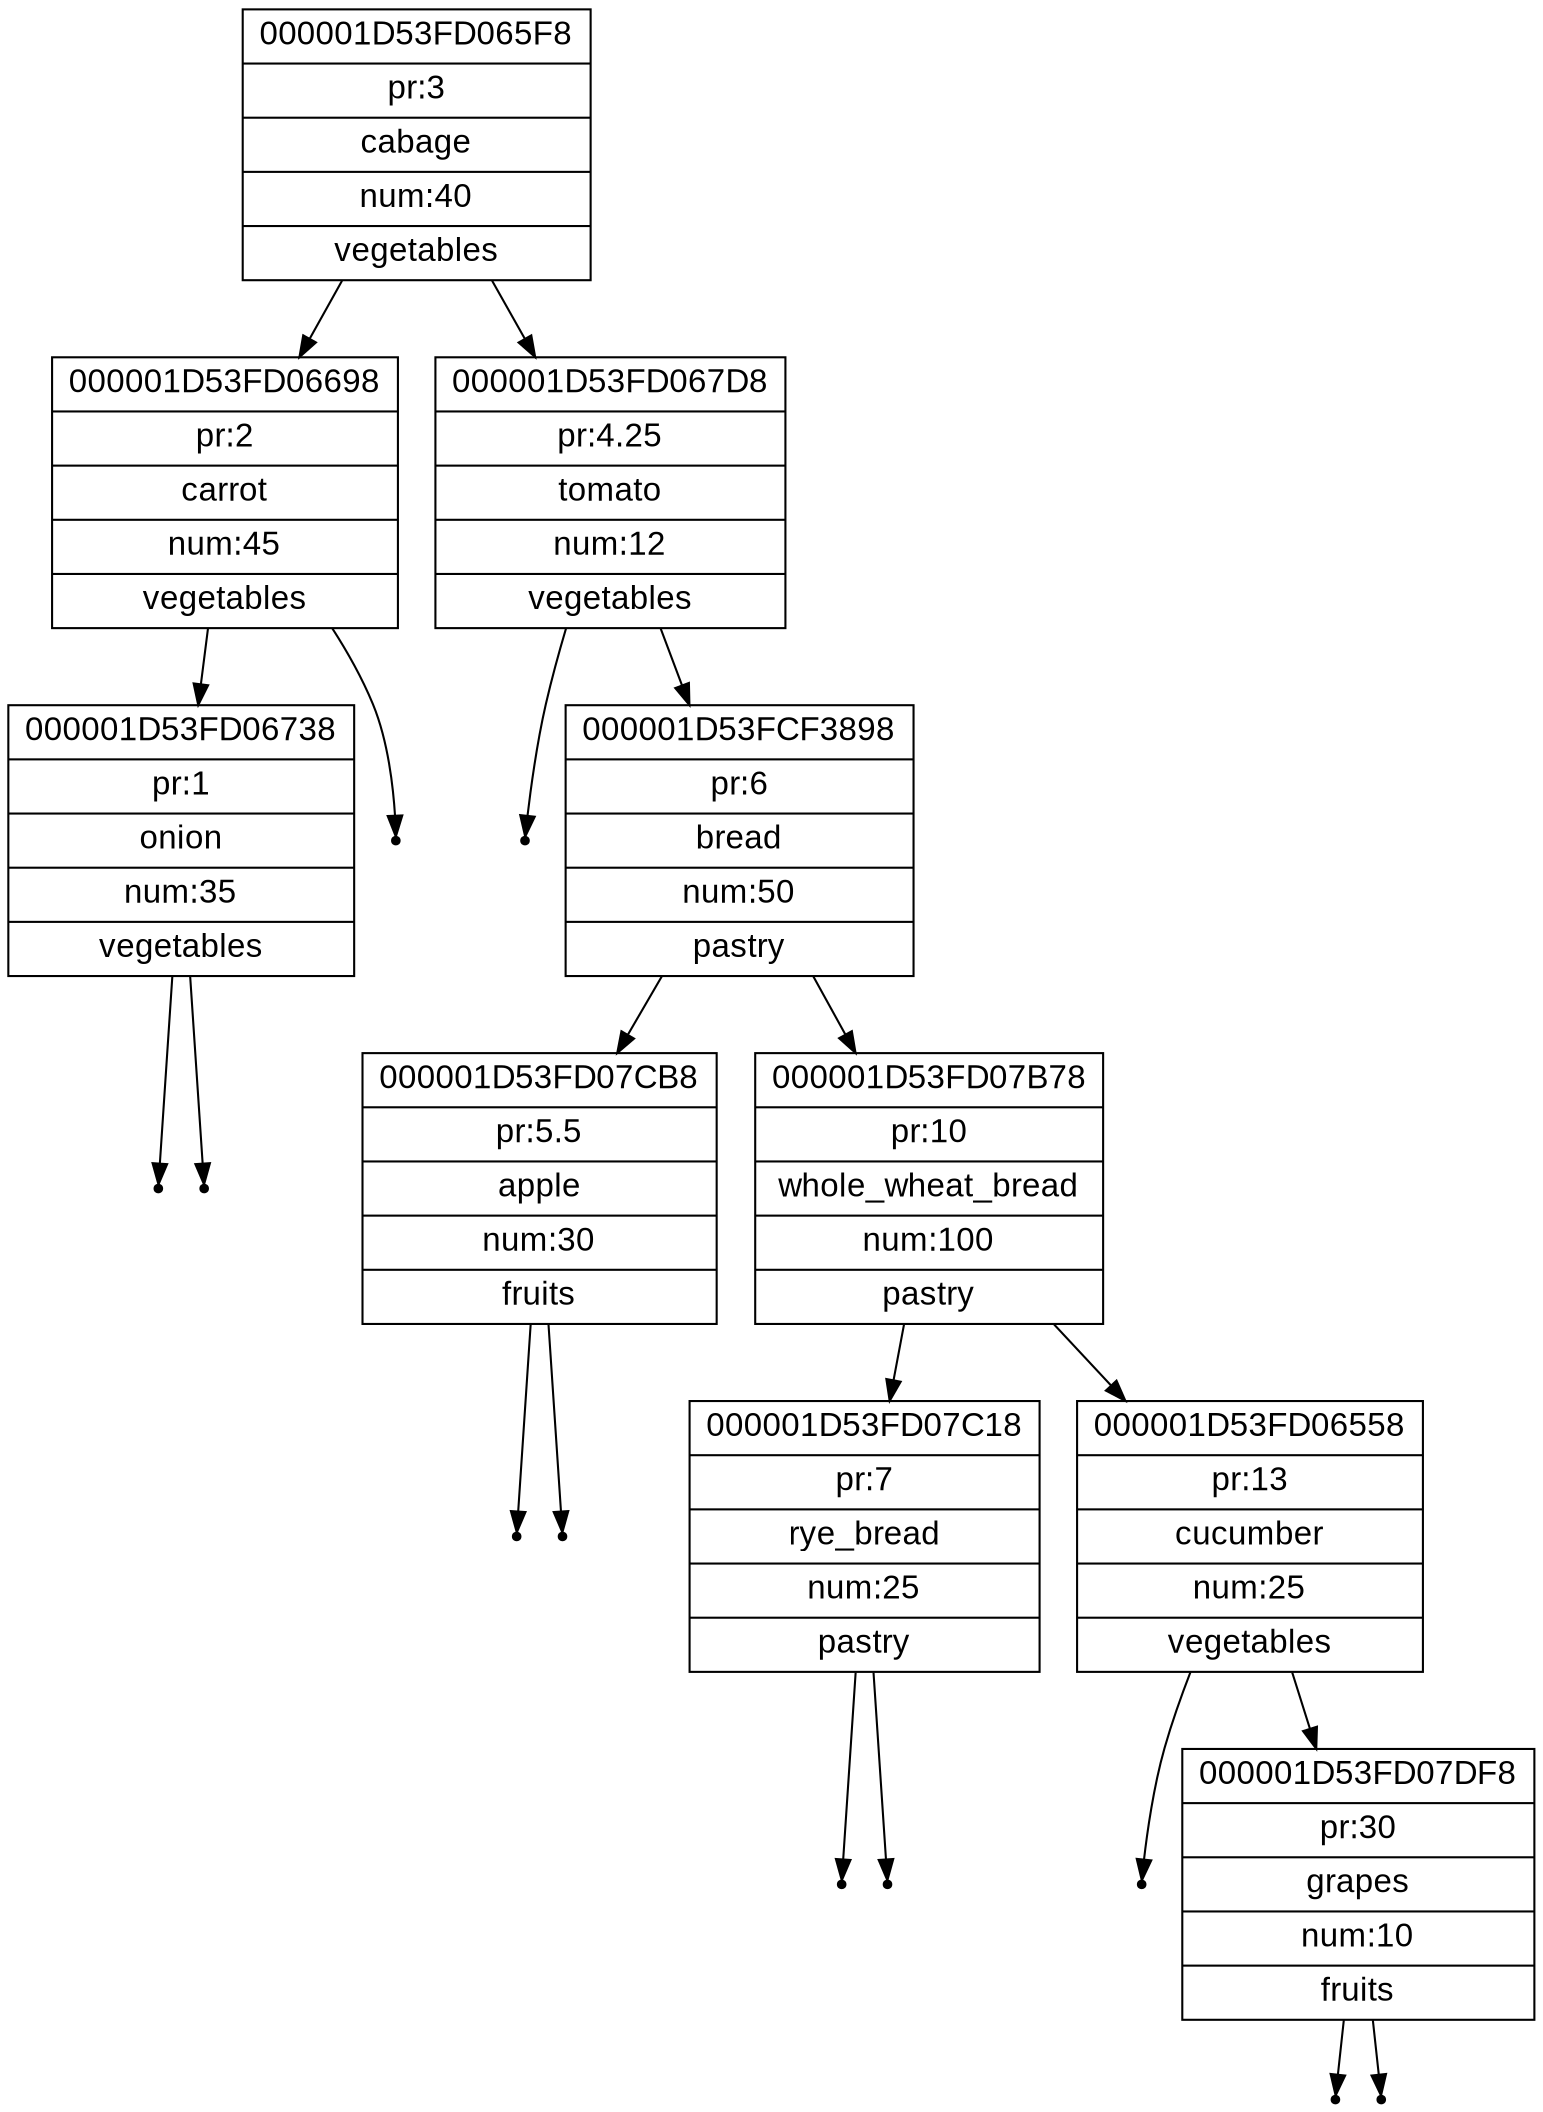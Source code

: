 digraph BST {
    node [fontname="Arial"
    fontsize = "16"
    shape = "record"];
node40[label="{000001D53FD065F8|pr:3|cabage|num:40|vegetables}"];
node40 -> node41;
node41[label="{000001D53FD06698|pr:2|carrot|num:45|vegetables}"];
node41 -> node42;
node42[label="{000001D53FD06738|pr:1|onion|num:35|vegetables}"];
    null48[shape=point];
    node42 -> null48;
    null49[shape=point];
    node42 -> null49;
    null50[shape=point];
    node41 -> null50;
node40 -> node43;
node43[label="{000001D53FD067D8|pr:4.25|tomato|num:12|vegetables}"];
    null51[shape=point];
    node43 -> null51;
node43 -> node44;
node44[label="{000001D53FCF3898|pr:6|bread|num:50|pastry}"];
node44 -> node45;
node45[label="{000001D53FD07CB8|pr:5.5|apple|num:30|fruits}"];
    null52[shape=point];
    node45 -> null52;
    null53[shape=point];
    node45 -> null53;
node44 -> node46;
node46[label="{000001D53FD07B78|pr:10|whole_wheat_bread|num:100|pastry}"];
node46 -> node47;
node47[label="{000001D53FD07C18|pr:7|rye_bread|num:25|pastry}"];
    null54[shape=point];
    node47 -> null54;
    null55[shape=point];
    node47 -> null55;
node46 -> node48;
node48[label="{000001D53FD06558|pr:13|cucumber|num:25|vegetables}"];
    null56[shape=point];
    node48 -> null56;
node48 -> node49;
node49[label="{000001D53FD07DF8|pr:30|grapes|num:10|fruits}"];
    null57[shape=point];
    node49 -> null57;
    null58[shape=point];
    node49 -> null58;
}
